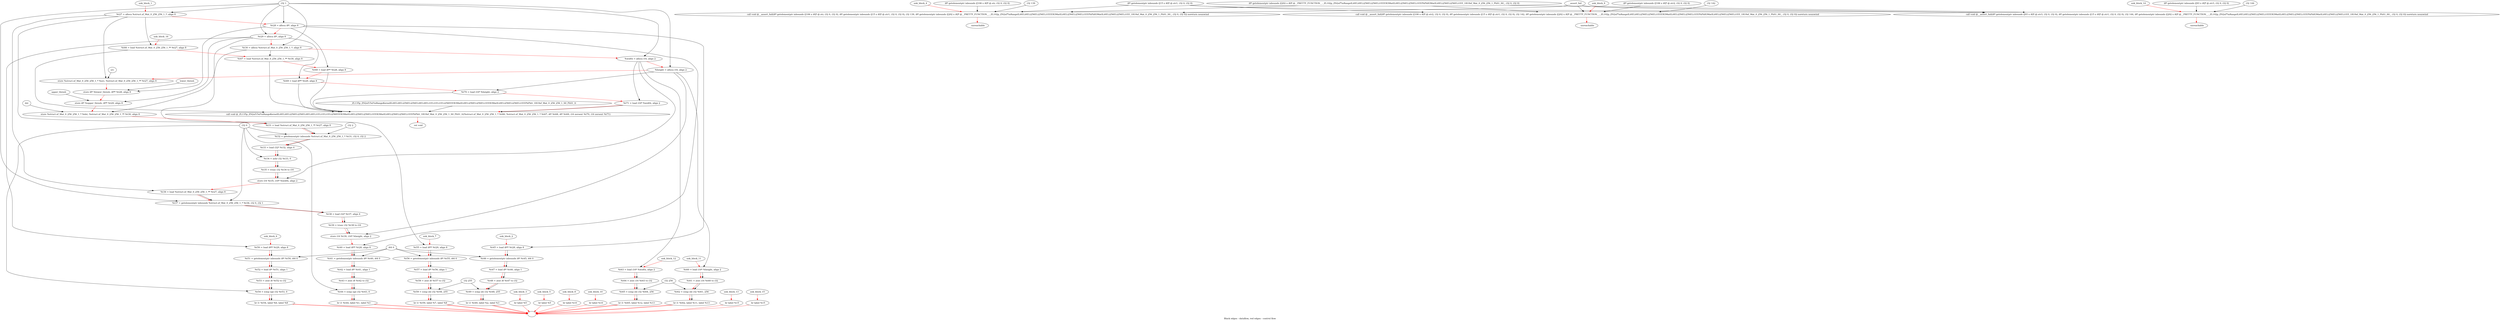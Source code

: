 digraph G {
compound=true
label="Black edges - dataflow, red edges - control flow"
"t27" [label="  %t27 = alloca %struct.xf_Mat_0_256_256_1_*, align 8"]
"t28" [label="  %t28 = alloca i8*, align 8"]
"t29" [label="  %t29 = alloca i8*, align 8"]
"t30" [label="  %t30 = alloca %struct.xf_Mat_0_256_256_1_*, align 8"]
"width" [label="  %width = alloca i16, align 2"]
"height" [label="  %height = alloca i16, align 2"]
"_1" [label="  store %struct.xf_Mat_0_256_256_1_* %src, %struct.xf_Mat_0_256_256_1_** %t27, align 8"]
"_2" [label="  store i8* %lower_thresh, i8** %t28, align 8"]
"_3" [label="  store i8* %upper_thresh, i8** %t29, align 8"]
"_4" [label="  store %struct.xf_Mat_0_256_256_1_* %dst, %struct.xf_Mat_0_256_256_1_** %t30, align 8"]
"t31" [label="  %t31 = load %struct.xf_Mat_0_256_256_1_** %t27, align 8"]
"t32" [label="  %t32 = getelementptr inbounds %struct.xf_Mat_0_256_256_1_* %t31, i32 0, i32 2"]
"t33" [label="  %t33 = load i32* %t32, align 4"]
"t34" [label="  %t34 = ashr i32 %t33, 0"]
"t35" [label="  %t35 = trunc i32 %t34 to i16"]
"_5" [label="  store i16 %t35, i16* %width, align 2"]
"t36" [label="  %t36 = load %struct.xf_Mat_0_256_256_1_** %t27, align 8"]
"t37" [label="  %t37 = getelementptr inbounds %struct.xf_Mat_0_256_256_1_* %t36, i32 0, i32 1"]
"t38" [label="  %t38 = load i32* %t37, align 4"]
"t39" [label="  %t39 = trunc i32 %t38 to i16"]
"_6" [label="  store i16 %t39, i16* %height, align 2"]
"t40" [label="  %t40 = load i8** %t28, align 8"]
"t41" [label="  %t41 = getelementptr inbounds i8* %t40, i64 0"]
"t42" [label="  %t42 = load i8* %t41, align 1"]
"t43" [label="  %t43 = zext i8 %t42 to i32"]
"t44" [label="  %t44 = icmp sge i32 %t43, 0"]
"_7" [label="  br i1 %t44, label %1, label %3"]
"unk_block_1" -> "t27"[color=red]
"i32 1" -> "t27"
"t27" -> "t28"[color=red weight=2]
"i32 1" -> "t28"
"t28" -> "t29"[color=red weight=2]
"i32 1" -> "t29"
"t29" -> "t30"[color=red weight=2]
"i32 1" -> "t30"
"t30" -> "width"[color=red weight=2]
"i32 1" -> "width"
"width" -> "height"[color=red weight=2]
"i32 1" -> "height"
"height" -> "_1"[color=red weight=2]
"src" -> "_1"
"t27" -> "_1"
"_1" -> "_2"[color=red weight=2]
"lower_thresh" -> "_2"
"t28" -> "_2"
"_2" -> "_3"[color=red weight=2]
"upper_thresh" -> "_3"
"t29" -> "_3"
"_3" -> "_4"[color=red weight=2]
"dst" -> "_4"
"t30" -> "_4"
"_4" -> "t31"[color=red weight=2]
"t27" -> "t31"
"t31" -> "t32"[color=red weight=2]
"t31" -> "t32"
"i32 0" -> "t32"
"i32 2" -> "t32"
"t32" -> "t33"[color=red weight=2]
"t32" -> "t33"
"t33" -> "t34"[color=red weight=2]
"t33" -> "t34"
"i32 0" -> "t34"
"t34" -> "t35"[color=red weight=2]
"t34" -> "t35"
"t35" -> "_5"[color=red weight=2]
"t35" -> "_5"
"width" -> "_5"
"_5" -> "t36"[color=red weight=2]
"t27" -> "t36"
"t36" -> "t37"[color=red weight=2]
"t36" -> "t37"
"i32 0" -> "t37"
"i32 1" -> "t37"
"t37" -> "t38"[color=red weight=2]
"t37" -> "t38"
"t38" -> "t39"[color=red weight=2]
"t38" -> "t39"
"t39" -> "_6"[color=red weight=2]
"t39" -> "_6"
"height" -> "_6"
"_6" -> "t40"[color=red weight=2]
"t28" -> "t40"
"t40" -> "t41"[color=red weight=2]
"t40" -> "t41"
"i64 0" -> "t41"
"t41" -> "t42"[color=red weight=2]
"t41" -> "t42"
"t42" -> "t43"[color=red weight=2]
"t42" -> "t43"
"t43" -> "t44"[color=red weight=2]
"t43" -> "t44"
"i32 0" -> "t44"
"t44" -> "_7"[color=red weight=2]
"t44" -> "_7"
"_7" -> ""[color=red]
"_7" -> ""[color=red]

"t45" [label="  %t45 = load i8** %t28, align 8"]
"t46" [label="  %t46 = getelementptr inbounds i8* %t45, i64 0"]
"t47" [label="  %t47 = load i8* %t46, align 1"]
"t48" [label="  %t48 = zext i8 %t47 to i32"]
"t49" [label="  %t49 = icmp sle i32 %t48, 255"]
"_8" [label="  br i1 %t49, label %2, label %3"]
"unk_block_2" -> "t45"[color=red]
"t28" -> "t45"
"t45" -> "t46"[color=red weight=2]
"t45" -> "t46"
"i64 0" -> "t46"
"t46" -> "t47"[color=red weight=2]
"t46" -> "t47"
"t47" -> "t48"[color=red weight=2]
"t47" -> "t48"
"t48" -> "t49"[color=red weight=2]
"t48" -> "t49"
"i32 255" -> "t49"
"t49" -> "_8"[color=red weight=2]
"t49" -> "_8"
"_8" -> ""[color=red]
"_8" -> ""[color=red]

"_9" [label="  br label %5"]
"unk_block_3" -> "_9"[color=red]
"_9" -> ""[color=red]

"_10" [label="  call void @__assert_fail(i8* getelementptr inbounds ([106 x i8]* @.str, i32 0, i32 0), i8* getelementptr inbounds ([15 x i8]* @.str1, i32 0, i32 0), i32 139, i8* getelementptr inbounds ([202 x i8]* @__PRETTY_FUNCTION__._ZL102p_ZN2xf7inRangeILi0ELi0ELi256ELi256ELi1EEER3MatILi0ELi256ELi256ELi1EEPhPhR3MatILi0ELi256ELi256ELi1EE_1R19xf_Mat_0_256_256_1_PhS1_S0_, i32 0, i32 0)) noreturn nounwind"]
"_11" [label="  unreachable"]
"unk_block_4" -> "_10"[color=red]
"i8* getelementptr inbounds ([106 x i8]* @.str, i32 0, i32 0)" -> "_10"
"i8* getelementptr inbounds ([15 x i8]* @.str1, i32 0, i32 0)" -> "_10"
"i32 139" -> "_10"
"i8* getelementptr inbounds ([202 x i8]* @__PRETTY_FUNCTION__._ZL102p_ZN2xf7inRangeILi0ELi0ELi256ELi256ELi1EEER3MatILi0ELi256ELi256ELi1EEPhPhR3MatILi0ELi256ELi256ELi1EE_1R19xf_Mat_0_256_256_1_PhS1_S0_, i32 0, i32 0)" -> "_10"
"__assert_fail" -> "_10"
"_10" -> "_11"[color=red weight=2]

"_12" [label="  br label %5"]
"unk_block_5" -> "_12"[color=red]
"_12" -> ""[color=red]

"t50" [label="  %t50 = load i8** %t29, align 8"]
"t51" [label="  %t51 = getelementptr inbounds i8* %t50, i64 0"]
"t52" [label="  %t52 = load i8* %t51, align 1"]
"t53" [label="  %t53 = zext i8 %t52 to i32"]
"t54" [label="  %t54 = icmp sge i32 %t53, 0"]
"_13" [label="  br i1 %t54, label %6, label %8"]
"unk_block_6" -> "t50"[color=red]
"t29" -> "t50"
"t50" -> "t51"[color=red weight=2]
"t50" -> "t51"
"i64 0" -> "t51"
"t51" -> "t52"[color=red weight=2]
"t51" -> "t52"
"t52" -> "t53"[color=red weight=2]
"t52" -> "t53"
"t53" -> "t54"[color=red weight=2]
"t53" -> "t54"
"i32 0" -> "t54"
"t54" -> "_13"[color=red weight=2]
"t54" -> "_13"
"_13" -> ""[color=red]
"_13" -> ""[color=red]

"t55" [label="  %t55 = load i8** %t29, align 8"]
"t56" [label="  %t56 = getelementptr inbounds i8* %t55, i64 0"]
"t57" [label="  %t57 = load i8* %t56, align 1"]
"t58" [label="  %t58 = zext i8 %t57 to i32"]
"t59" [label="  %t59 = icmp sle i32 %t58, 255"]
"_14" [label="  br i1 %t59, label %7, label %8"]
"unk_block_7" -> "t55"[color=red]
"t29" -> "t55"
"t55" -> "t56"[color=red weight=2]
"t55" -> "t56"
"i64 0" -> "t56"
"t56" -> "t57"[color=red weight=2]
"t56" -> "t57"
"t57" -> "t58"[color=red weight=2]
"t57" -> "t58"
"t58" -> "t59"[color=red weight=2]
"t58" -> "t59"
"i32 255" -> "t59"
"t59" -> "_14"[color=red weight=2]
"t59" -> "_14"
"_14" -> ""[color=red]
"_14" -> ""[color=red]

"_15" [label="  br label %10"]
"unk_block_8" -> "_15"[color=red]
"_15" -> ""[color=red]

"_16" [label="  call void @__assert_fail(i8* getelementptr inbounds ([106 x i8]* @.str2, i32 0, i32 0), i8* getelementptr inbounds ([15 x i8]* @.str1, i32 0, i32 0), i32 142, i8* getelementptr inbounds ([202 x i8]* @__PRETTY_FUNCTION__._ZL102p_ZN2xf7inRangeILi0ELi0ELi256ELi256ELi1EEER3MatILi0ELi256ELi256ELi1EEPhPhR3MatILi0ELi256ELi256ELi1EE_1R19xf_Mat_0_256_256_1_PhS1_S0_, i32 0, i32 0)) noreturn nounwind"]
"_17" [label="  unreachable"]
"unk_block_9" -> "_16"[color=red]
"i8* getelementptr inbounds ([106 x i8]* @.str2, i32 0, i32 0)" -> "_16"
"i8* getelementptr inbounds ([15 x i8]* @.str1, i32 0, i32 0)" -> "_16"
"i32 142" -> "_16"
"i8* getelementptr inbounds ([202 x i8]* @__PRETTY_FUNCTION__._ZL102p_ZN2xf7inRangeILi0ELi0ELi256ELi256ELi1EEER3MatILi0ELi256ELi256ELi1EEPhPhR3MatILi0ELi256ELi256ELi1EE_1R19xf_Mat_0_256_256_1_PhS1_S0_, i32 0, i32 0)" -> "_16"
"__assert_fail" -> "_16"
"_16" -> "_17"[color=red weight=2]

"_18" [label="  br label %10"]
"unk_block_10" -> "_18"[color=red]
"_18" -> ""[color=red]

"t60" [label="  %t60 = load i16* %height, align 2"]
"t61" [label="  %t61 = zext i16 %t60 to i32"]
"t62" [label="  %t62 = icmp sle i32 %t61, 256"]
"_19" [label="  br i1 %t62, label %11, label %13"]
"unk_block_11" -> "t60"[color=red]
"height" -> "t60"
"t60" -> "t61"[color=red weight=2]
"t60" -> "t61"
"t61" -> "t62"[color=red weight=2]
"t61" -> "t62"
"i32 256" -> "t62"
"t62" -> "_19"[color=red weight=2]
"t62" -> "_19"
"_19" -> ""[color=red]
"_19" -> ""[color=red]

"t63" [label="  %t63 = load i16* %width, align 2"]
"t64" [label="  %t64 = zext i16 %t63 to i32"]
"t65" [label="  %t65 = icmp sle i32 %t64, 256"]
"_20" [label="  br i1 %t65, label %12, label %13"]
"unk_block_12" -> "t63"[color=red]
"width" -> "t63"
"t63" -> "t64"[color=red weight=2]
"t63" -> "t64"
"t64" -> "t65"[color=red weight=2]
"t64" -> "t65"
"i32 256" -> "t65"
"t65" -> "_20"[color=red weight=2]
"t65" -> "_20"
"_20" -> ""[color=red]
"_20" -> ""[color=red]

"_21" [label="  br label %15"]
"unk_block_13" -> "_21"[color=red]
"_21" -> ""[color=red]

"_22" [label="  call void @__assert_fail(i8* getelementptr inbounds ([93 x i8]* @.str3, i32 0, i32 0), i8* getelementptr inbounds ([15 x i8]* @.str1, i32 0, i32 0), i32 144, i8* getelementptr inbounds ([202 x i8]* @__PRETTY_FUNCTION__._ZL102p_ZN2xf7inRangeILi0ELi0ELi256ELi256ELi1EEER3MatILi0ELi256ELi256ELi1EEPhPhR3MatILi0ELi256ELi256ELi1EE_1R19xf_Mat_0_256_256_1_PhS1_S0_, i32 0, i32 0)) noreturn nounwind"]
"_23" [label="  unreachable"]
"unk_block_14" -> "_22"[color=red]
"i8* getelementptr inbounds ([93 x i8]* @.str3, i32 0, i32 0)" -> "_22"
"i8* getelementptr inbounds ([15 x i8]* @.str1, i32 0, i32 0)" -> "_22"
"i32 144" -> "_22"
"i8* getelementptr inbounds ([202 x i8]* @__PRETTY_FUNCTION__._ZL102p_ZN2xf7inRangeILi0ELi0ELi256ELi256ELi1EEER3MatILi0ELi256ELi256ELi1EEPhPhR3MatILi0ELi256ELi256ELi1EE_1R19xf_Mat_0_256_256_1_PhS1_S0_, i32 0, i32 0)" -> "_22"
"__assert_fail" -> "_22"
"_22" -> "_23"[color=red weight=2]

"_24" [label="  br label %15"]
"unk_block_15" -> "_24"[color=red]
"_24" -> ""[color=red]

"t66" [label="  %t66 = load %struct.xf_Mat_0_256_256_1_** %t27, align 8"]
"t67" [label="  %t67 = load %struct.xf_Mat_0_256_256_1_** %t30, align 8"]
"t68" [label="  %t68 = load i8** %t28, align 8"]
"t69" [label="  %t69 = load i8** %t29, align 8"]
"t70" [label="  %t70 = load i16* %height, align 2"]
"t71" [label="  %t71 = load i16* %width, align 2"]
"_25" [label="  call void @_ZL135p_ZN2xf15xFinRangeKernelILi0ELi0ELi256ELi256ELi0ELi0ELi1ELi1ELi1ELi256EEER3MatILi0ELi256ELi256ELi1EER3MatILi0ELi256ELi256ELi1EEPhPhtt_1R19xf_Mat_0_256_256_1_S0_PhS1_tt(%struct.xf_Mat_0_256_256_1_* %t66, %struct.xf_Mat_0_256_256_1_* %t67, i8* %t68, i8* %t69, i16 zeroext %t70, i16 zeroext %t71)"]
"_26" [label="  ret void"]
"unk_block_16" -> "t66"[color=red]
"t27" -> "t66"
"t66" -> "t67"[color=red weight=2]
"t30" -> "t67"
"t67" -> "t68"[color=red weight=2]
"t28" -> "t68"
"t68" -> "t69"[color=red weight=2]
"t29" -> "t69"
"t69" -> "t70"[color=red weight=2]
"height" -> "t70"
"t70" -> "t71"[color=red weight=2]
"width" -> "t71"
"t71" -> "_25"[color=red weight=2]
"t66" -> "_25"
"t67" -> "_25"
"t68" -> "_25"
"t69" -> "_25"
"t70" -> "_25"
"t71" -> "_25"
"_ZL135p_ZN2xf15xFinRangeKernelILi0ELi0ELi256ELi256ELi0ELi0ELi1ELi1ELi1ELi256EEER3MatILi0ELi256ELi256ELi1EER3MatILi0ELi256ELi256ELi1EEPhPhtt_1R19xf_Mat_0_256_256_1_S0_PhS1_tt" -> "_25"
"_25" -> "_26"[color=red weight=2]

}
